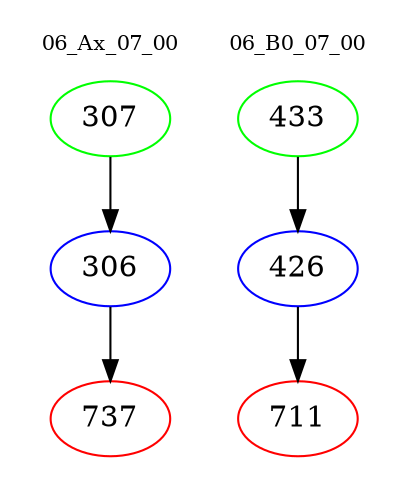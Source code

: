 digraph{
subgraph cluster_0 {
color = white
label = "06_Ax_07_00";
fontsize=10;
T0_307 [label="307", color="green"]
T0_307 -> T0_306 [color="black"]
T0_306 [label="306", color="blue"]
T0_306 -> T0_737 [color="black"]
T0_737 [label="737", color="red"]
}
subgraph cluster_1 {
color = white
label = "06_B0_07_00";
fontsize=10;
T1_433 [label="433", color="green"]
T1_433 -> T1_426 [color="black"]
T1_426 [label="426", color="blue"]
T1_426 -> T1_711 [color="black"]
T1_711 [label="711", color="red"]
}
}
